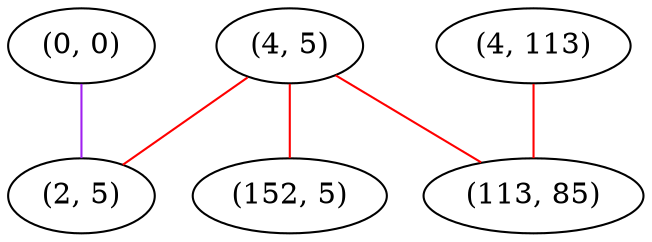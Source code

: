 graph "" {
"(0, 0)";
"(4, 5)";
"(152, 5)";
"(4, 113)";
"(113, 85)";
"(2, 5)";
"(0, 0)" -- "(2, 5)"  [color=purple, key=0, weight=4];
"(4, 5)" -- "(113, 85)"  [color=red, key=0, weight=1];
"(4, 5)" -- "(2, 5)"  [color=red, key=0, weight=1];
"(4, 5)" -- "(152, 5)"  [color=red, key=0, weight=1];
"(4, 113)" -- "(113, 85)"  [color=red, key=0, weight=1];
}
